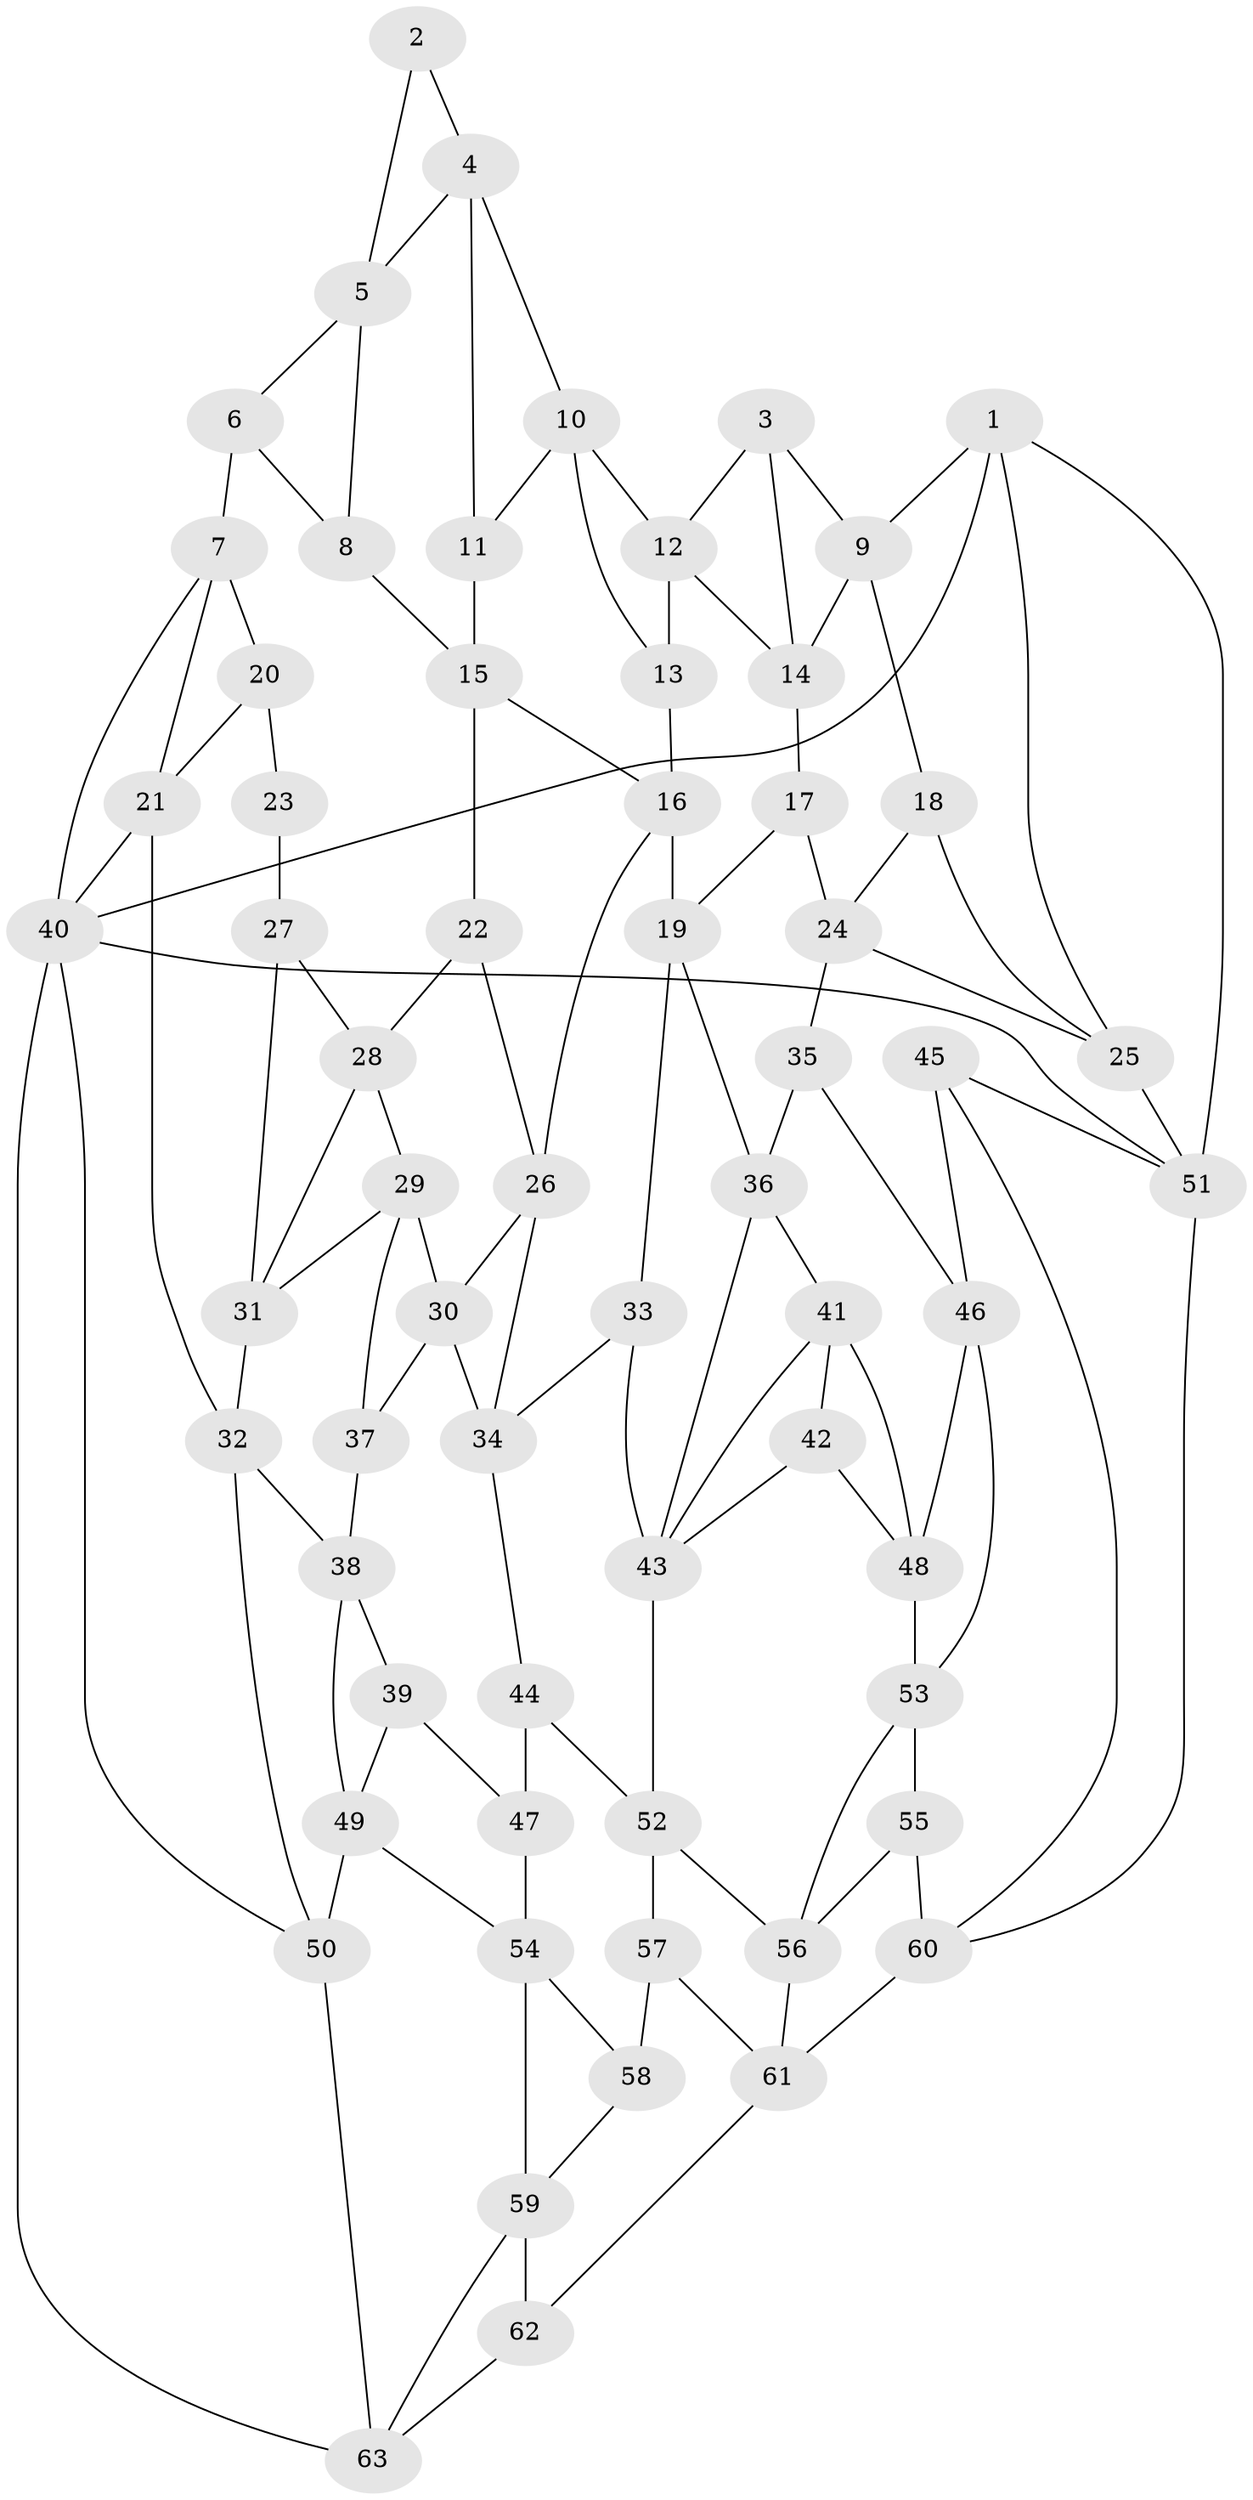 // original degree distribution, {3: 0.015873015873015872, 4: 0.2222222222222222, 6: 0.20634920634920634, 5: 0.5555555555555556}
// Generated by graph-tools (version 1.1) at 2025/38/03/04/25 23:38:26]
// undirected, 63 vertices, 115 edges
graph export_dot {
  node [color=gray90,style=filled];
  1;
  2;
  3;
  4;
  5;
  6;
  7;
  8;
  9;
  10;
  11;
  12;
  13;
  14;
  15;
  16;
  17;
  18;
  19;
  20;
  21;
  22;
  23;
  24;
  25;
  26;
  27;
  28;
  29;
  30;
  31;
  32;
  33;
  34;
  35;
  36;
  37;
  38;
  39;
  40;
  41;
  42;
  43;
  44;
  45;
  46;
  47;
  48;
  49;
  50;
  51;
  52;
  53;
  54;
  55;
  56;
  57;
  58;
  59;
  60;
  61;
  62;
  63;
  1 -- 9 [weight=1.0];
  1 -- 25 [weight=1.0];
  1 -- 40 [weight=1.0];
  1 -- 51 [weight=1.0];
  2 -- 4 [weight=1.0];
  2 -- 5 [weight=1.0];
  3 -- 9 [weight=1.0];
  3 -- 12 [weight=1.0];
  3 -- 14 [weight=1.0];
  4 -- 5 [weight=1.0];
  4 -- 10 [weight=1.0];
  4 -- 11 [weight=1.0];
  5 -- 6 [weight=1.0];
  5 -- 8 [weight=1.0];
  6 -- 7 [weight=2.0];
  6 -- 8 [weight=1.0];
  7 -- 20 [weight=1.0];
  7 -- 21 [weight=1.0];
  7 -- 40 [weight=1.0];
  8 -- 15 [weight=1.0];
  9 -- 14 [weight=1.0];
  9 -- 18 [weight=1.0];
  10 -- 11 [weight=1.0];
  10 -- 12 [weight=1.0];
  10 -- 13 [weight=1.0];
  11 -- 15 [weight=1.0];
  12 -- 13 [weight=1.0];
  12 -- 14 [weight=1.0];
  13 -- 16 [weight=1.0];
  14 -- 17 [weight=1.0];
  15 -- 16 [weight=1.0];
  15 -- 22 [weight=1.0];
  16 -- 19 [weight=1.0];
  16 -- 26 [weight=1.0];
  17 -- 19 [weight=1.0];
  17 -- 24 [weight=1.0];
  18 -- 24 [weight=1.0];
  18 -- 25 [weight=2.0];
  19 -- 33 [weight=1.0];
  19 -- 36 [weight=1.0];
  20 -- 21 [weight=1.0];
  20 -- 23 [weight=2.0];
  21 -- 32 [weight=1.0];
  21 -- 40 [weight=1.0];
  22 -- 26 [weight=1.0];
  22 -- 28 [weight=1.0];
  23 -- 27 [weight=2.0];
  24 -- 25 [weight=1.0];
  24 -- 35 [weight=1.0];
  25 -- 51 [weight=1.0];
  26 -- 30 [weight=1.0];
  26 -- 34 [weight=1.0];
  27 -- 28 [weight=1.0];
  27 -- 31 [weight=1.0];
  28 -- 29 [weight=1.0];
  28 -- 31 [weight=1.0];
  29 -- 30 [weight=1.0];
  29 -- 31 [weight=1.0];
  29 -- 37 [weight=1.0];
  30 -- 34 [weight=1.0];
  30 -- 37 [weight=1.0];
  31 -- 32 [weight=1.0];
  32 -- 38 [weight=1.0];
  32 -- 50 [weight=1.0];
  33 -- 34 [weight=1.0];
  33 -- 43 [weight=1.0];
  34 -- 44 [weight=1.0];
  35 -- 36 [weight=1.0];
  35 -- 46 [weight=1.0];
  36 -- 41 [weight=1.0];
  36 -- 43 [weight=1.0];
  37 -- 38 [weight=1.0];
  38 -- 39 [weight=1.0];
  38 -- 49 [weight=1.0];
  39 -- 47 [weight=1.0];
  39 -- 49 [weight=1.0];
  40 -- 50 [weight=1.0];
  40 -- 51 [weight=1.0];
  40 -- 63 [weight=1.0];
  41 -- 42 [weight=1.0];
  41 -- 43 [weight=1.0];
  41 -- 48 [weight=1.0];
  42 -- 43 [weight=1.0];
  42 -- 48 [weight=1.0];
  43 -- 52 [weight=1.0];
  44 -- 47 [weight=2.0];
  44 -- 52 [weight=1.0];
  45 -- 46 [weight=1.0];
  45 -- 51 [weight=1.0];
  45 -- 60 [weight=1.0];
  46 -- 48 [weight=1.0];
  46 -- 53 [weight=1.0];
  47 -- 54 [weight=1.0];
  48 -- 53 [weight=1.0];
  49 -- 50 [weight=1.0];
  49 -- 54 [weight=1.0];
  50 -- 63 [weight=1.0];
  51 -- 60 [weight=1.0];
  52 -- 56 [weight=1.0];
  52 -- 57 [weight=1.0];
  53 -- 55 [weight=1.0];
  53 -- 56 [weight=1.0];
  54 -- 58 [weight=1.0];
  54 -- 59 [weight=1.0];
  55 -- 56 [weight=1.0];
  55 -- 60 [weight=1.0];
  56 -- 61 [weight=1.0];
  57 -- 58 [weight=2.0];
  57 -- 61 [weight=1.0];
  58 -- 59 [weight=1.0];
  59 -- 62 [weight=1.0];
  59 -- 63 [weight=1.0];
  60 -- 61 [weight=1.0];
  61 -- 62 [weight=1.0];
  62 -- 63 [weight=1.0];
}
